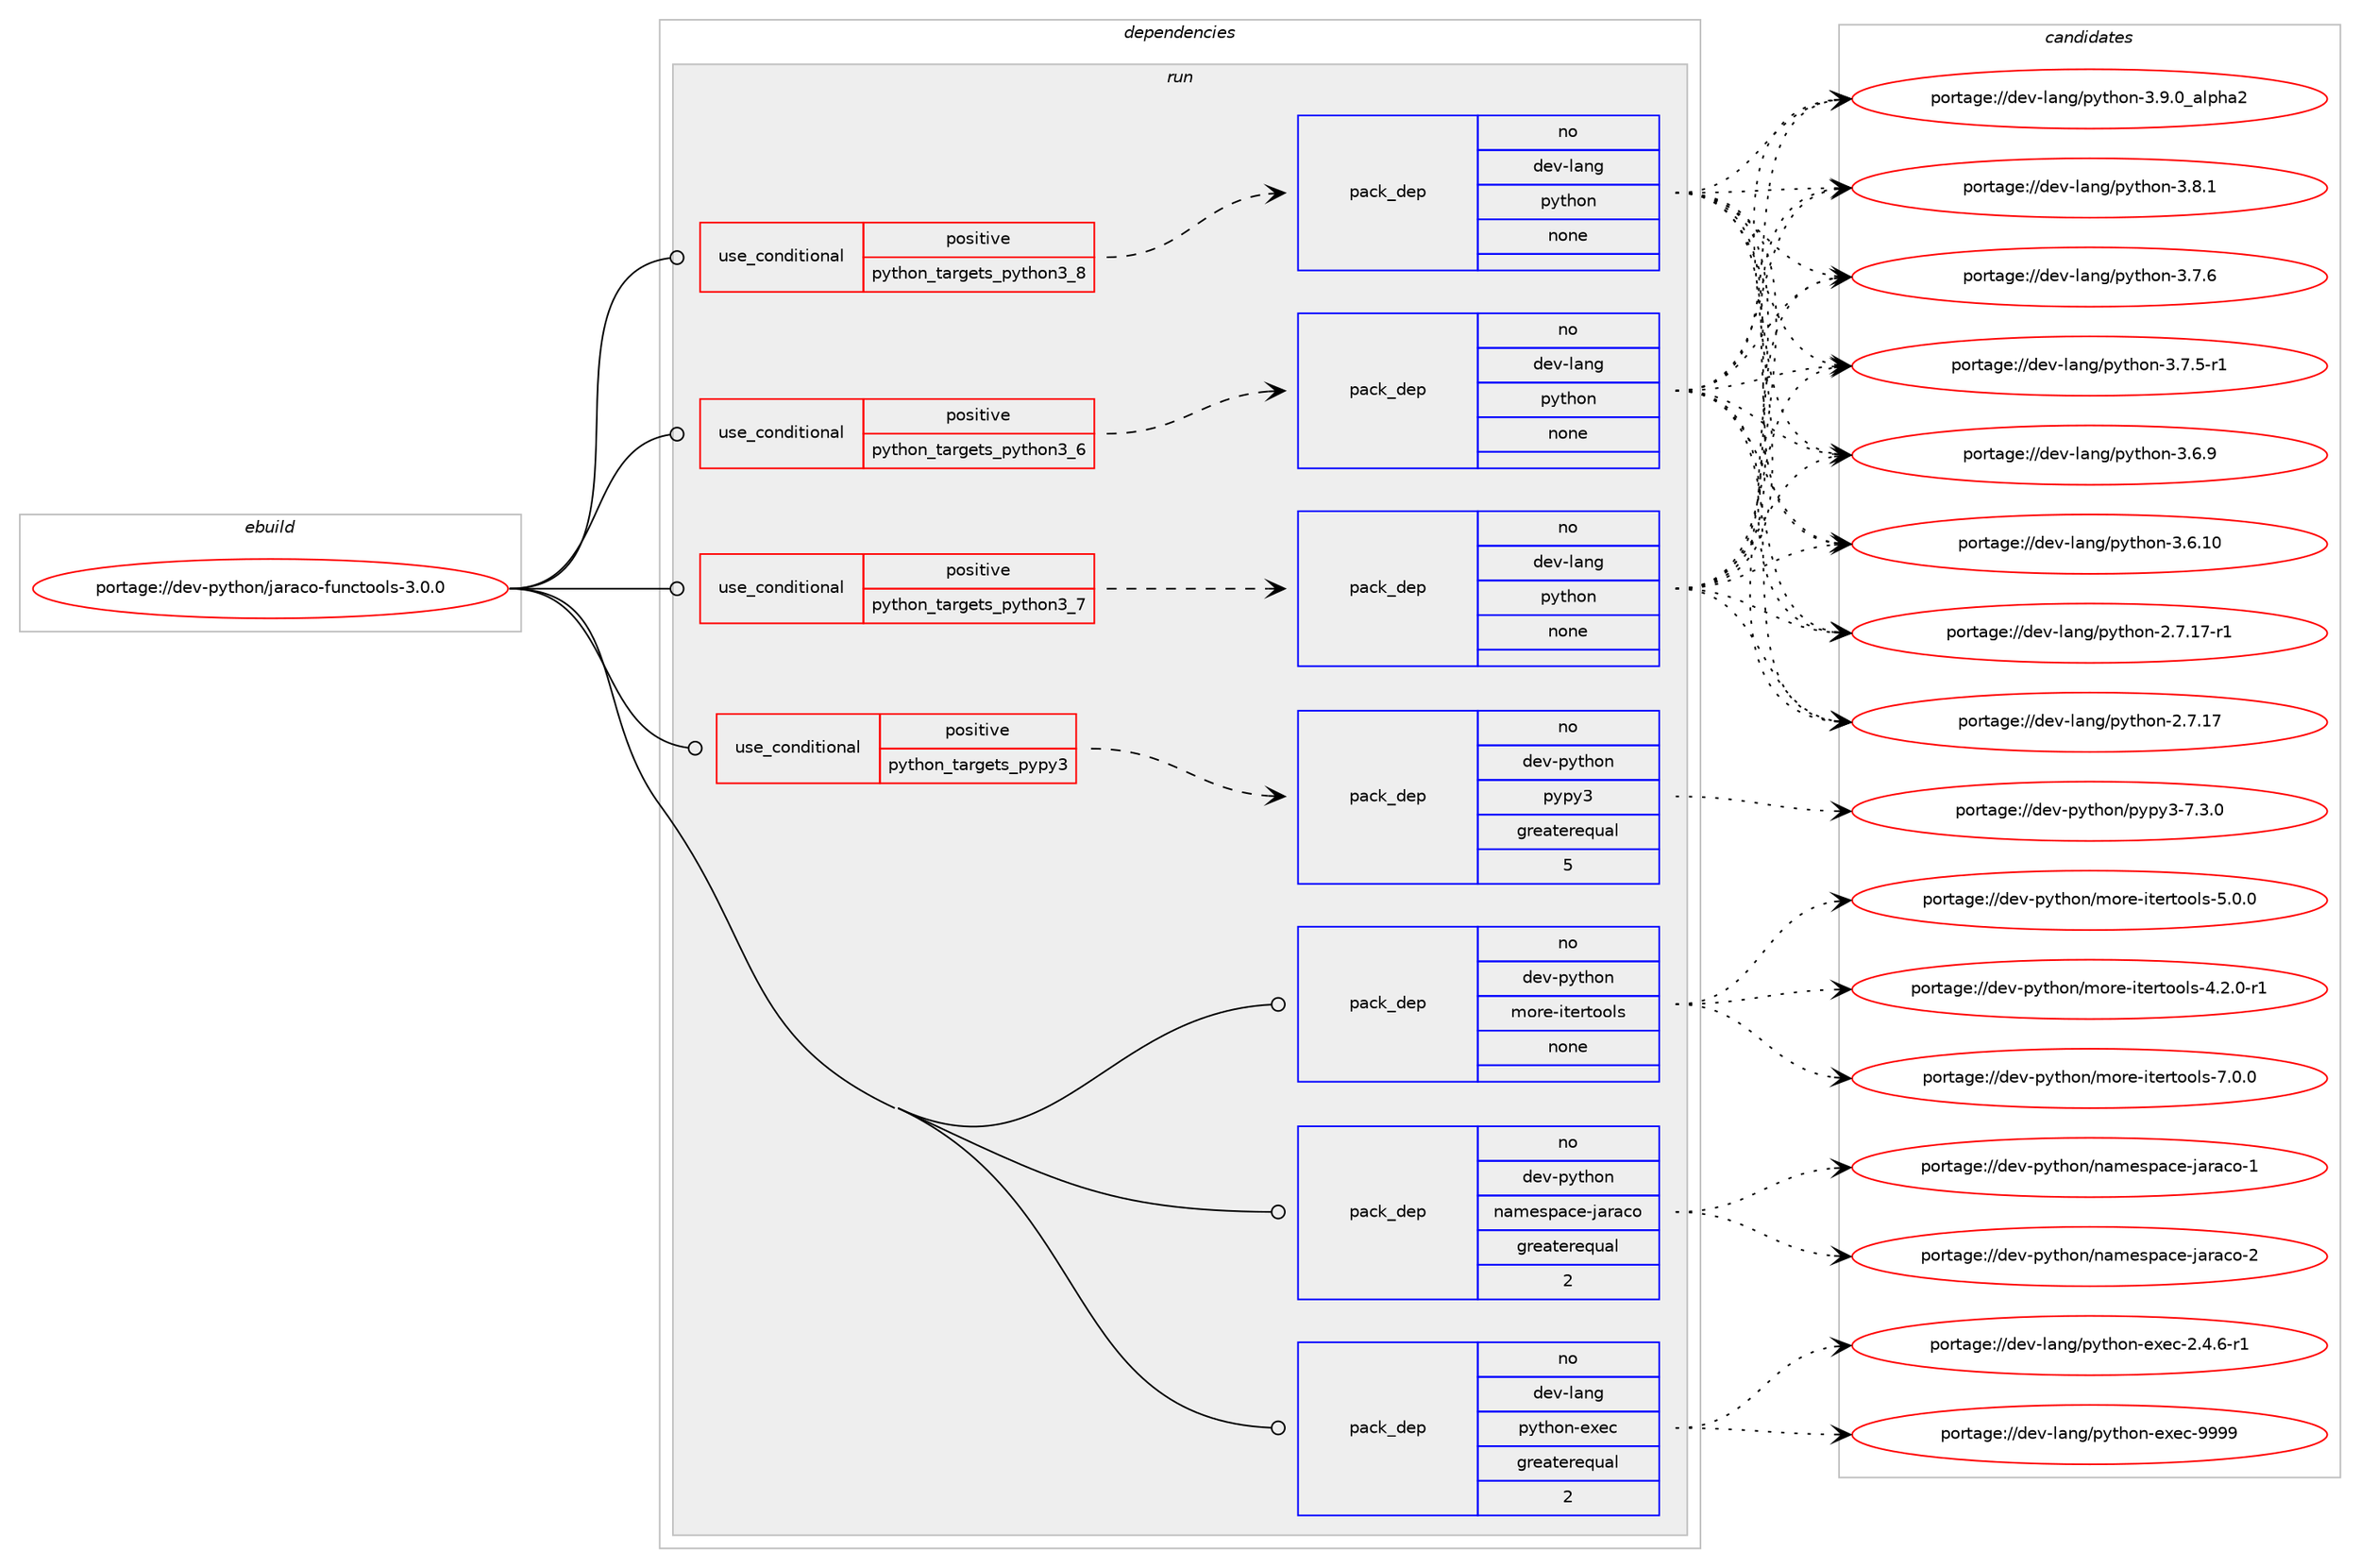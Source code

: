 digraph prolog {

# *************
# Graph options
# *************

newrank=true;
concentrate=true;
compound=true;
graph [rankdir=LR,fontname=Helvetica,fontsize=10,ranksep=1.5];#, ranksep=2.5, nodesep=0.2];
edge  [arrowhead=vee];
node  [fontname=Helvetica,fontsize=10];

# **********
# The ebuild
# **********

subgraph cluster_leftcol {
color=gray;
rank=same;
label=<<i>ebuild</i>>;
id [label="portage://dev-python/jaraco-functools-3.0.0", color=red, width=4, href="../dev-python/jaraco-functools-3.0.0.svg"];
}

# ****************
# The dependencies
# ****************

subgraph cluster_midcol {
color=gray;
label=<<i>dependencies</i>>;
subgraph cluster_compile {
fillcolor="#eeeeee";
style=filled;
label=<<i>compile</i>>;
}
subgraph cluster_compileandrun {
fillcolor="#eeeeee";
style=filled;
label=<<i>compile and run</i>>;
}
subgraph cluster_run {
fillcolor="#eeeeee";
style=filled;
label=<<i>run</i>>;
subgraph cond114208 {
dependency454693 [label=<<TABLE BORDER="0" CELLBORDER="1" CELLSPACING="0" CELLPADDING="4"><TR><TD ROWSPAN="3" CELLPADDING="10">use_conditional</TD></TR><TR><TD>positive</TD></TR><TR><TD>python_targets_pypy3</TD></TR></TABLE>>, shape=none, color=red];
subgraph pack335502 {
dependency454694 [label=<<TABLE BORDER="0" CELLBORDER="1" CELLSPACING="0" CELLPADDING="4" WIDTH="220"><TR><TD ROWSPAN="6" CELLPADDING="30">pack_dep</TD></TR><TR><TD WIDTH="110">no</TD></TR><TR><TD>dev-python</TD></TR><TR><TD>pypy3</TD></TR><TR><TD>greaterequal</TD></TR><TR><TD>5</TD></TR></TABLE>>, shape=none, color=blue];
}
dependency454693:e -> dependency454694:w [weight=20,style="dashed",arrowhead="vee"];
}
id:e -> dependency454693:w [weight=20,style="solid",arrowhead="odot"];
subgraph cond114209 {
dependency454695 [label=<<TABLE BORDER="0" CELLBORDER="1" CELLSPACING="0" CELLPADDING="4"><TR><TD ROWSPAN="3" CELLPADDING="10">use_conditional</TD></TR><TR><TD>positive</TD></TR><TR><TD>python_targets_python3_6</TD></TR></TABLE>>, shape=none, color=red];
subgraph pack335503 {
dependency454696 [label=<<TABLE BORDER="0" CELLBORDER="1" CELLSPACING="0" CELLPADDING="4" WIDTH="220"><TR><TD ROWSPAN="6" CELLPADDING="30">pack_dep</TD></TR><TR><TD WIDTH="110">no</TD></TR><TR><TD>dev-lang</TD></TR><TR><TD>python</TD></TR><TR><TD>none</TD></TR><TR><TD></TD></TR></TABLE>>, shape=none, color=blue];
}
dependency454695:e -> dependency454696:w [weight=20,style="dashed",arrowhead="vee"];
}
id:e -> dependency454695:w [weight=20,style="solid",arrowhead="odot"];
subgraph cond114210 {
dependency454697 [label=<<TABLE BORDER="0" CELLBORDER="1" CELLSPACING="0" CELLPADDING="4"><TR><TD ROWSPAN="3" CELLPADDING="10">use_conditional</TD></TR><TR><TD>positive</TD></TR><TR><TD>python_targets_python3_7</TD></TR></TABLE>>, shape=none, color=red];
subgraph pack335504 {
dependency454698 [label=<<TABLE BORDER="0" CELLBORDER="1" CELLSPACING="0" CELLPADDING="4" WIDTH="220"><TR><TD ROWSPAN="6" CELLPADDING="30">pack_dep</TD></TR><TR><TD WIDTH="110">no</TD></TR><TR><TD>dev-lang</TD></TR><TR><TD>python</TD></TR><TR><TD>none</TD></TR><TR><TD></TD></TR></TABLE>>, shape=none, color=blue];
}
dependency454697:e -> dependency454698:w [weight=20,style="dashed",arrowhead="vee"];
}
id:e -> dependency454697:w [weight=20,style="solid",arrowhead="odot"];
subgraph cond114211 {
dependency454699 [label=<<TABLE BORDER="0" CELLBORDER="1" CELLSPACING="0" CELLPADDING="4"><TR><TD ROWSPAN="3" CELLPADDING="10">use_conditional</TD></TR><TR><TD>positive</TD></TR><TR><TD>python_targets_python3_8</TD></TR></TABLE>>, shape=none, color=red];
subgraph pack335505 {
dependency454700 [label=<<TABLE BORDER="0" CELLBORDER="1" CELLSPACING="0" CELLPADDING="4" WIDTH="220"><TR><TD ROWSPAN="6" CELLPADDING="30">pack_dep</TD></TR><TR><TD WIDTH="110">no</TD></TR><TR><TD>dev-lang</TD></TR><TR><TD>python</TD></TR><TR><TD>none</TD></TR><TR><TD></TD></TR></TABLE>>, shape=none, color=blue];
}
dependency454699:e -> dependency454700:w [weight=20,style="dashed",arrowhead="vee"];
}
id:e -> dependency454699:w [weight=20,style="solid",arrowhead="odot"];
subgraph pack335506 {
dependency454701 [label=<<TABLE BORDER="0" CELLBORDER="1" CELLSPACING="0" CELLPADDING="4" WIDTH="220"><TR><TD ROWSPAN="6" CELLPADDING="30">pack_dep</TD></TR><TR><TD WIDTH="110">no</TD></TR><TR><TD>dev-lang</TD></TR><TR><TD>python-exec</TD></TR><TR><TD>greaterequal</TD></TR><TR><TD>2</TD></TR></TABLE>>, shape=none, color=blue];
}
id:e -> dependency454701:w [weight=20,style="solid",arrowhead="odot"];
subgraph pack335507 {
dependency454702 [label=<<TABLE BORDER="0" CELLBORDER="1" CELLSPACING="0" CELLPADDING="4" WIDTH="220"><TR><TD ROWSPAN="6" CELLPADDING="30">pack_dep</TD></TR><TR><TD WIDTH="110">no</TD></TR><TR><TD>dev-python</TD></TR><TR><TD>more-itertools</TD></TR><TR><TD>none</TD></TR><TR><TD></TD></TR></TABLE>>, shape=none, color=blue];
}
id:e -> dependency454702:w [weight=20,style="solid",arrowhead="odot"];
subgraph pack335508 {
dependency454703 [label=<<TABLE BORDER="0" CELLBORDER="1" CELLSPACING="0" CELLPADDING="4" WIDTH="220"><TR><TD ROWSPAN="6" CELLPADDING="30">pack_dep</TD></TR><TR><TD WIDTH="110">no</TD></TR><TR><TD>dev-python</TD></TR><TR><TD>namespace-jaraco</TD></TR><TR><TD>greaterequal</TD></TR><TR><TD>2</TD></TR></TABLE>>, shape=none, color=blue];
}
id:e -> dependency454703:w [weight=20,style="solid",arrowhead="odot"];
}
}

# **************
# The candidates
# **************

subgraph cluster_choices {
rank=same;
color=gray;
label=<<i>candidates</i>>;

subgraph choice335502 {
color=black;
nodesep=1;
choice100101118451121211161041111104711212111212151455546514648 [label="portage://dev-python/pypy3-7.3.0", color=red, width=4,href="../dev-python/pypy3-7.3.0.svg"];
dependency454694:e -> choice100101118451121211161041111104711212111212151455546514648:w [style=dotted,weight="100"];
}
subgraph choice335503 {
color=black;
nodesep=1;
choice10010111845108971101034711212111610411111045514657464895971081121049750 [label="portage://dev-lang/python-3.9.0_alpha2", color=red, width=4,href="../dev-lang/python-3.9.0_alpha2.svg"];
choice100101118451089711010347112121116104111110455146564649 [label="portage://dev-lang/python-3.8.1", color=red, width=4,href="../dev-lang/python-3.8.1.svg"];
choice100101118451089711010347112121116104111110455146554654 [label="portage://dev-lang/python-3.7.6", color=red, width=4,href="../dev-lang/python-3.7.6.svg"];
choice1001011184510897110103471121211161041111104551465546534511449 [label="portage://dev-lang/python-3.7.5-r1", color=red, width=4,href="../dev-lang/python-3.7.5-r1.svg"];
choice100101118451089711010347112121116104111110455146544657 [label="portage://dev-lang/python-3.6.9", color=red, width=4,href="../dev-lang/python-3.6.9.svg"];
choice10010111845108971101034711212111610411111045514654464948 [label="portage://dev-lang/python-3.6.10", color=red, width=4,href="../dev-lang/python-3.6.10.svg"];
choice100101118451089711010347112121116104111110455046554649554511449 [label="portage://dev-lang/python-2.7.17-r1", color=red, width=4,href="../dev-lang/python-2.7.17-r1.svg"];
choice10010111845108971101034711212111610411111045504655464955 [label="portage://dev-lang/python-2.7.17", color=red, width=4,href="../dev-lang/python-2.7.17.svg"];
dependency454696:e -> choice10010111845108971101034711212111610411111045514657464895971081121049750:w [style=dotted,weight="100"];
dependency454696:e -> choice100101118451089711010347112121116104111110455146564649:w [style=dotted,weight="100"];
dependency454696:e -> choice100101118451089711010347112121116104111110455146554654:w [style=dotted,weight="100"];
dependency454696:e -> choice1001011184510897110103471121211161041111104551465546534511449:w [style=dotted,weight="100"];
dependency454696:e -> choice100101118451089711010347112121116104111110455146544657:w [style=dotted,weight="100"];
dependency454696:e -> choice10010111845108971101034711212111610411111045514654464948:w [style=dotted,weight="100"];
dependency454696:e -> choice100101118451089711010347112121116104111110455046554649554511449:w [style=dotted,weight="100"];
dependency454696:e -> choice10010111845108971101034711212111610411111045504655464955:w [style=dotted,weight="100"];
}
subgraph choice335504 {
color=black;
nodesep=1;
choice10010111845108971101034711212111610411111045514657464895971081121049750 [label="portage://dev-lang/python-3.9.0_alpha2", color=red, width=4,href="../dev-lang/python-3.9.0_alpha2.svg"];
choice100101118451089711010347112121116104111110455146564649 [label="portage://dev-lang/python-3.8.1", color=red, width=4,href="../dev-lang/python-3.8.1.svg"];
choice100101118451089711010347112121116104111110455146554654 [label="portage://dev-lang/python-3.7.6", color=red, width=4,href="../dev-lang/python-3.7.6.svg"];
choice1001011184510897110103471121211161041111104551465546534511449 [label="portage://dev-lang/python-3.7.5-r1", color=red, width=4,href="../dev-lang/python-3.7.5-r1.svg"];
choice100101118451089711010347112121116104111110455146544657 [label="portage://dev-lang/python-3.6.9", color=red, width=4,href="../dev-lang/python-3.6.9.svg"];
choice10010111845108971101034711212111610411111045514654464948 [label="portage://dev-lang/python-3.6.10", color=red, width=4,href="../dev-lang/python-3.6.10.svg"];
choice100101118451089711010347112121116104111110455046554649554511449 [label="portage://dev-lang/python-2.7.17-r1", color=red, width=4,href="../dev-lang/python-2.7.17-r1.svg"];
choice10010111845108971101034711212111610411111045504655464955 [label="portage://dev-lang/python-2.7.17", color=red, width=4,href="../dev-lang/python-2.7.17.svg"];
dependency454698:e -> choice10010111845108971101034711212111610411111045514657464895971081121049750:w [style=dotted,weight="100"];
dependency454698:e -> choice100101118451089711010347112121116104111110455146564649:w [style=dotted,weight="100"];
dependency454698:e -> choice100101118451089711010347112121116104111110455146554654:w [style=dotted,weight="100"];
dependency454698:e -> choice1001011184510897110103471121211161041111104551465546534511449:w [style=dotted,weight="100"];
dependency454698:e -> choice100101118451089711010347112121116104111110455146544657:w [style=dotted,weight="100"];
dependency454698:e -> choice10010111845108971101034711212111610411111045514654464948:w [style=dotted,weight="100"];
dependency454698:e -> choice100101118451089711010347112121116104111110455046554649554511449:w [style=dotted,weight="100"];
dependency454698:e -> choice10010111845108971101034711212111610411111045504655464955:w [style=dotted,weight="100"];
}
subgraph choice335505 {
color=black;
nodesep=1;
choice10010111845108971101034711212111610411111045514657464895971081121049750 [label="portage://dev-lang/python-3.9.0_alpha2", color=red, width=4,href="../dev-lang/python-3.9.0_alpha2.svg"];
choice100101118451089711010347112121116104111110455146564649 [label="portage://dev-lang/python-3.8.1", color=red, width=4,href="../dev-lang/python-3.8.1.svg"];
choice100101118451089711010347112121116104111110455146554654 [label="portage://dev-lang/python-3.7.6", color=red, width=4,href="../dev-lang/python-3.7.6.svg"];
choice1001011184510897110103471121211161041111104551465546534511449 [label="portage://dev-lang/python-3.7.5-r1", color=red, width=4,href="../dev-lang/python-3.7.5-r1.svg"];
choice100101118451089711010347112121116104111110455146544657 [label="portage://dev-lang/python-3.6.9", color=red, width=4,href="../dev-lang/python-3.6.9.svg"];
choice10010111845108971101034711212111610411111045514654464948 [label="portage://dev-lang/python-3.6.10", color=red, width=4,href="../dev-lang/python-3.6.10.svg"];
choice100101118451089711010347112121116104111110455046554649554511449 [label="portage://dev-lang/python-2.7.17-r1", color=red, width=4,href="../dev-lang/python-2.7.17-r1.svg"];
choice10010111845108971101034711212111610411111045504655464955 [label="portage://dev-lang/python-2.7.17", color=red, width=4,href="../dev-lang/python-2.7.17.svg"];
dependency454700:e -> choice10010111845108971101034711212111610411111045514657464895971081121049750:w [style=dotted,weight="100"];
dependency454700:e -> choice100101118451089711010347112121116104111110455146564649:w [style=dotted,weight="100"];
dependency454700:e -> choice100101118451089711010347112121116104111110455146554654:w [style=dotted,weight="100"];
dependency454700:e -> choice1001011184510897110103471121211161041111104551465546534511449:w [style=dotted,weight="100"];
dependency454700:e -> choice100101118451089711010347112121116104111110455146544657:w [style=dotted,weight="100"];
dependency454700:e -> choice10010111845108971101034711212111610411111045514654464948:w [style=dotted,weight="100"];
dependency454700:e -> choice100101118451089711010347112121116104111110455046554649554511449:w [style=dotted,weight="100"];
dependency454700:e -> choice10010111845108971101034711212111610411111045504655464955:w [style=dotted,weight="100"];
}
subgraph choice335506 {
color=black;
nodesep=1;
choice10010111845108971101034711212111610411111045101120101994557575757 [label="portage://dev-lang/python-exec-9999", color=red, width=4,href="../dev-lang/python-exec-9999.svg"];
choice10010111845108971101034711212111610411111045101120101994550465246544511449 [label="portage://dev-lang/python-exec-2.4.6-r1", color=red, width=4,href="../dev-lang/python-exec-2.4.6-r1.svg"];
dependency454701:e -> choice10010111845108971101034711212111610411111045101120101994557575757:w [style=dotted,weight="100"];
dependency454701:e -> choice10010111845108971101034711212111610411111045101120101994550465246544511449:w [style=dotted,weight="100"];
}
subgraph choice335507 {
color=black;
nodesep=1;
choice100101118451121211161041111104710911111410145105116101114116111111108115455546484648 [label="portage://dev-python/more-itertools-7.0.0", color=red, width=4,href="../dev-python/more-itertools-7.0.0.svg"];
choice100101118451121211161041111104710911111410145105116101114116111111108115455346484648 [label="portage://dev-python/more-itertools-5.0.0", color=red, width=4,href="../dev-python/more-itertools-5.0.0.svg"];
choice1001011184511212111610411111047109111114101451051161011141161111111081154552465046484511449 [label="portage://dev-python/more-itertools-4.2.0-r1", color=red, width=4,href="../dev-python/more-itertools-4.2.0-r1.svg"];
dependency454702:e -> choice100101118451121211161041111104710911111410145105116101114116111111108115455546484648:w [style=dotted,weight="100"];
dependency454702:e -> choice100101118451121211161041111104710911111410145105116101114116111111108115455346484648:w [style=dotted,weight="100"];
dependency454702:e -> choice1001011184511212111610411111047109111114101451051161011141161111111081154552465046484511449:w [style=dotted,weight="100"];
}
subgraph choice335508 {
color=black;
nodesep=1;
choice1001011184511212111610411111047110971091011151129799101451069711497991114550 [label="portage://dev-python/namespace-jaraco-2", color=red, width=4,href="../dev-python/namespace-jaraco-2.svg"];
choice1001011184511212111610411111047110971091011151129799101451069711497991114549 [label="portage://dev-python/namespace-jaraco-1", color=red, width=4,href="../dev-python/namespace-jaraco-1.svg"];
dependency454703:e -> choice1001011184511212111610411111047110971091011151129799101451069711497991114550:w [style=dotted,weight="100"];
dependency454703:e -> choice1001011184511212111610411111047110971091011151129799101451069711497991114549:w [style=dotted,weight="100"];
}
}

}
